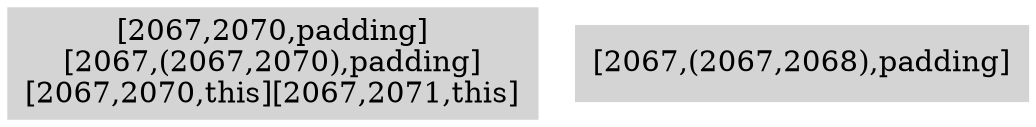 digraph { 
3923 [shape=box,style=filled,color=".0 .0 .83",label="[2067,2070,padding]\n[2067,(2067,2070),padding]\n[2067,2070,this][2067,2071,this]"];
3924 [shape=box,style=filled,color=".0 .0 .83",label="[2067,(2067,2068),padding]"];
}